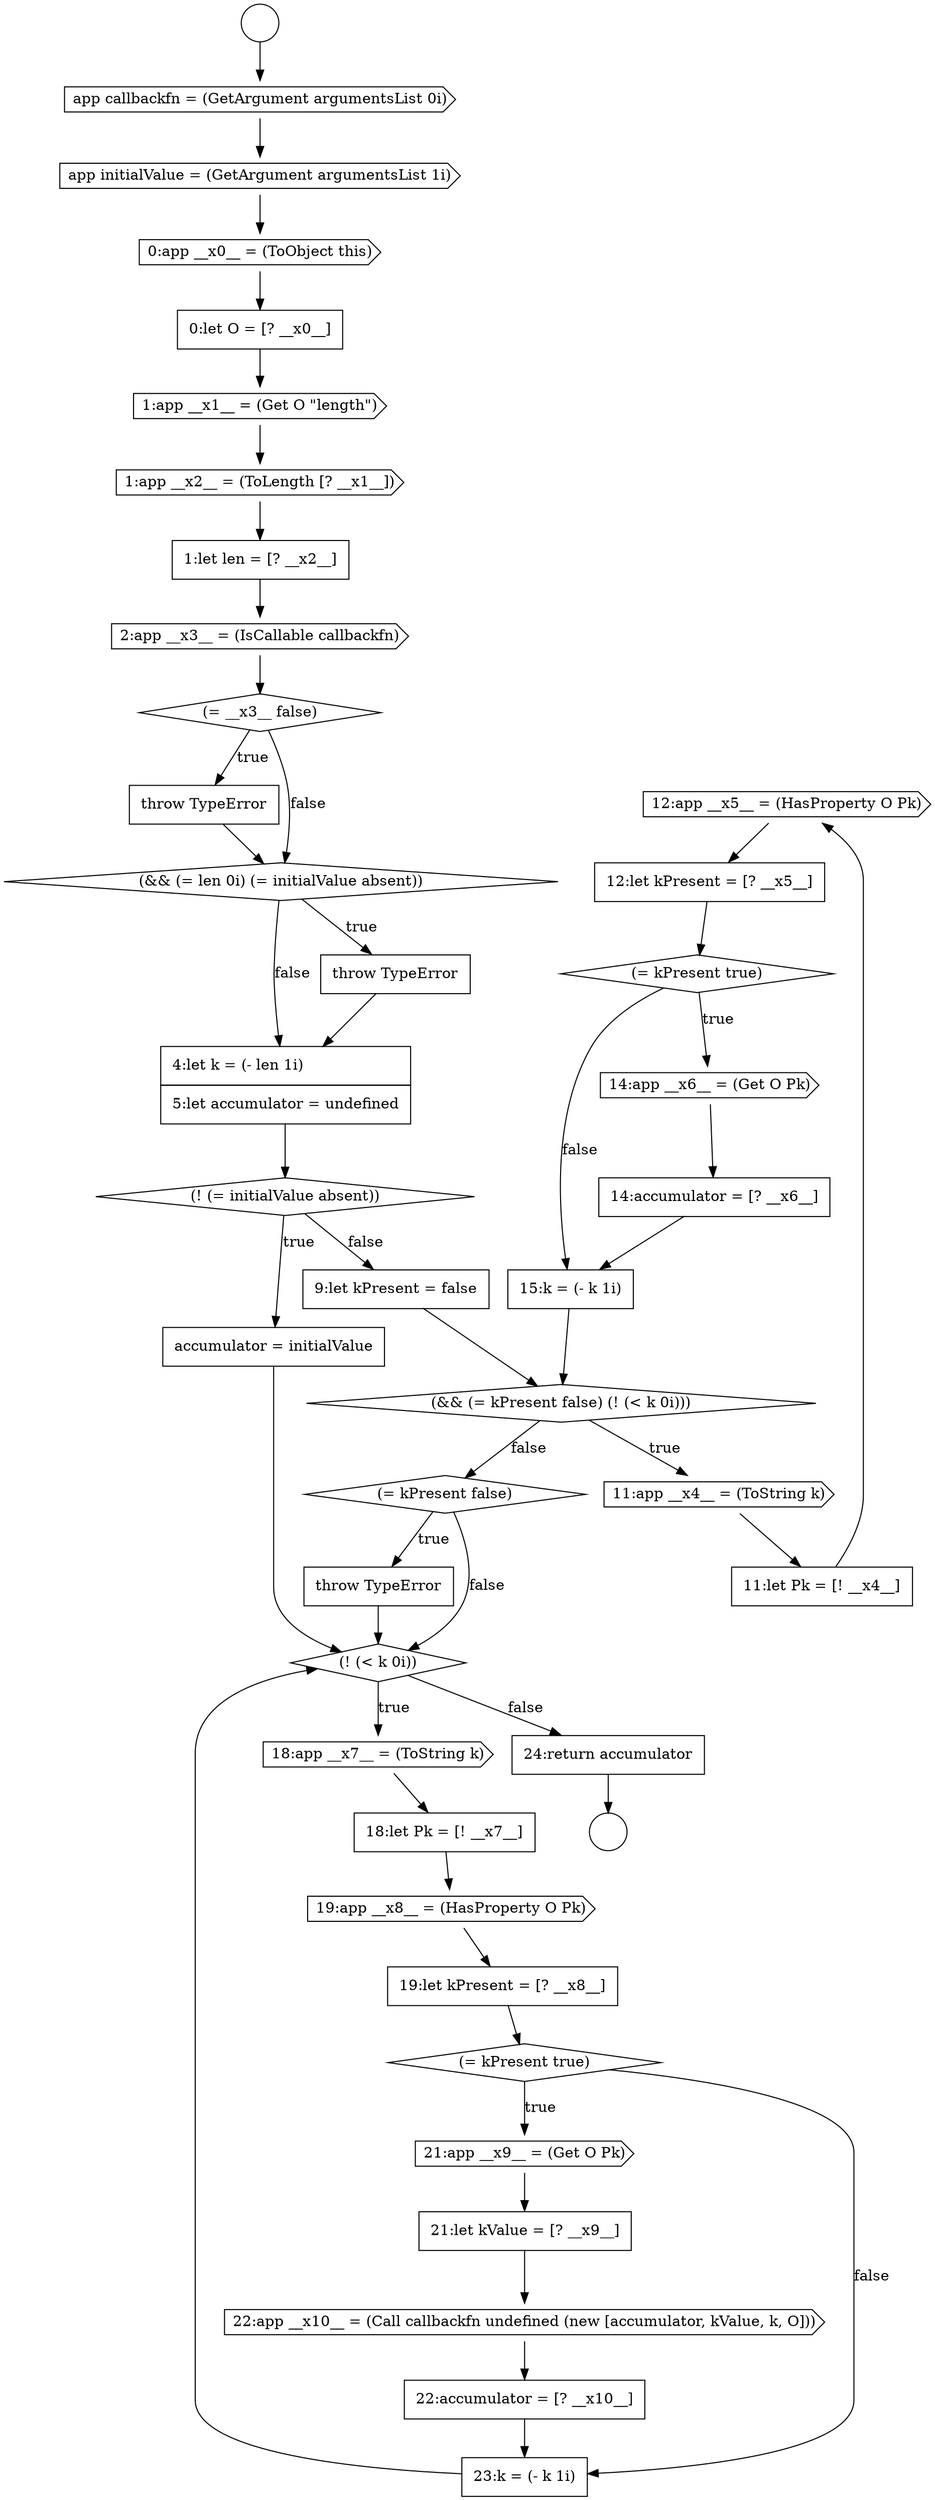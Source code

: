 digraph {
  node15083 [shape=cds, label=<<font color="black">12:app __x5__ = (HasProperty O Pk)</font>> color="black" fillcolor="white" style=filled]
  node15073 [shape=none, margin=0, label=<<font color="black">
    <table border="0" cellborder="1" cellspacing="0" cellpadding="10">
      <tr><td align="left">throw TypeError</td></tr>
    </table>
  </font>> color="black" fillcolor="white" style=filled]
  node15093 [shape=none, margin=0, label=<<font color="black">
    <table border="0" cellborder="1" cellspacing="0" cellpadding="10">
      <tr><td align="left">18:let Pk = [! __x7__]</td></tr>
    </table>
  </font>> color="black" fillcolor="white" style=filled]
  node15089 [shape=diamond, label=<<font color="black">(= kPresent false)</font>> color="black" fillcolor="white" style=filled]
  node15101 [shape=none, margin=0, label=<<font color="black">
    <table border="0" cellborder="1" cellspacing="0" cellpadding="10">
      <tr><td align="left">23:k = (- k 1i)</td></tr>
    </table>
  </font>> color="black" fillcolor="white" style=filled]
  node15081 [shape=cds, label=<<font color="black">11:app __x4__ = (ToString k)</font>> color="black" fillcolor="white" style=filled]
  node15068 [shape=cds, label=<<font color="black">1:app __x1__ = (Get O &quot;length&quot;)</font>> color="black" fillcolor="white" style=filled]
  node15094 [shape=cds, label=<<font color="black">19:app __x8__ = (HasProperty O Pk)</font>> color="black" fillcolor="white" style=filled]
  node15063 [shape=circle label=" " color="black" fillcolor="white" style=filled]
  node15090 [shape=none, margin=0, label=<<font color="black">
    <table border="0" cellborder="1" cellspacing="0" cellpadding="10">
      <tr><td align="left">throw TypeError</td></tr>
    </table>
  </font>> color="black" fillcolor="white" style=filled]
  node15084 [shape=none, margin=0, label=<<font color="black">
    <table border="0" cellborder="1" cellspacing="0" cellpadding="10">
      <tr><td align="left">12:let kPresent = [? __x5__]</td></tr>
    </table>
  </font>> color="black" fillcolor="white" style=filled]
  node15099 [shape=cds, label=<<font color="black">22:app __x10__ = (Call callbackfn undefined (new [accumulator, kValue, k, O]))</font>> color="black" fillcolor="white" style=filled]
  node15091 [shape=diamond, label=<<font color="black">(! (&lt; k 0i))</font>> color="black" fillcolor="white" style=filled]
  node15096 [shape=diamond, label=<<font color="black">(= kPresent true)</font>> color="black" fillcolor="white" style=filled]
  node15066 [shape=cds, label=<<font color="black">0:app __x0__ = (ToObject this)</font>> color="black" fillcolor="white" style=filled]
  node15098 [shape=none, margin=0, label=<<font color="black">
    <table border="0" cellborder="1" cellspacing="0" cellpadding="10">
      <tr><td align="left">21:let kValue = [? __x9__]</td></tr>
    </table>
  </font>> color="black" fillcolor="white" style=filled]
  node15072 [shape=diamond, label=<<font color="black">(= __x3__ false)</font>> color="black" fillcolor="white" style=filled]
  node15077 [shape=diamond, label=<<font color="black">(! (= initialValue absent))</font>> color="black" fillcolor="white" style=filled]
  node15092 [shape=cds, label=<<font color="black">18:app __x7__ = (ToString k)</font>> color="black" fillcolor="white" style=filled]
  node15087 [shape=none, margin=0, label=<<font color="black">
    <table border="0" cellborder="1" cellspacing="0" cellpadding="10">
      <tr><td align="left">14:accumulator = [? __x6__]</td></tr>
    </table>
  </font>> color="black" fillcolor="white" style=filled]
  node15082 [shape=none, margin=0, label=<<font color="black">
    <table border="0" cellborder="1" cellspacing="0" cellpadding="10">
      <tr><td align="left">11:let Pk = [! __x4__]</td></tr>
    </table>
  </font>> color="black" fillcolor="white" style=filled]
  node15097 [shape=cds, label=<<font color="black">21:app __x9__ = (Get O Pk)</font>> color="black" fillcolor="white" style=filled]
  node15078 [shape=none, margin=0, label=<<font color="black">
    <table border="0" cellborder="1" cellspacing="0" cellpadding="10">
      <tr><td align="left">accumulator = initialValue</td></tr>
    </table>
  </font>> color="black" fillcolor="white" style=filled]
  node15071 [shape=cds, label=<<font color="black">2:app __x3__ = (IsCallable callbackfn)</font>> color="black" fillcolor="white" style=filled]
  node15065 [shape=cds, label=<<font color="black">app initialValue = (GetArgument argumentsList 1i)</font>> color="black" fillcolor="white" style=filled]
  node15074 [shape=diamond, label=<<font color="black">(&amp;&amp; (= len 0i) (= initialValue absent))</font>> color="black" fillcolor="white" style=filled]
  node15069 [shape=cds, label=<<font color="black">1:app __x2__ = (ToLength [? __x1__])</font>> color="black" fillcolor="white" style=filled]
  node15062 [shape=circle label=" " color="black" fillcolor="white" style=filled]
  node15086 [shape=cds, label=<<font color="black">14:app __x6__ = (Get O Pk)</font>> color="black" fillcolor="white" style=filled]
  node15070 [shape=none, margin=0, label=<<font color="black">
    <table border="0" cellborder="1" cellspacing="0" cellpadding="10">
      <tr><td align="left">1:let len = [? __x2__]</td></tr>
    </table>
  </font>> color="black" fillcolor="white" style=filled]
  node15100 [shape=none, margin=0, label=<<font color="black">
    <table border="0" cellborder="1" cellspacing="0" cellpadding="10">
      <tr><td align="left">22:accumulator = [? __x10__]</td></tr>
    </table>
  </font>> color="black" fillcolor="white" style=filled]
  node15079 [shape=none, margin=0, label=<<font color="black">
    <table border="0" cellborder="1" cellspacing="0" cellpadding="10">
      <tr><td align="left">9:let kPresent = false</td></tr>
    </table>
  </font>> color="black" fillcolor="white" style=filled]
  node15080 [shape=diamond, label=<<font color="black">(&amp;&amp; (= kPresent false) (! (&lt; k 0i)))</font>> color="black" fillcolor="white" style=filled]
  node15102 [shape=none, margin=0, label=<<font color="black">
    <table border="0" cellborder="1" cellspacing="0" cellpadding="10">
      <tr><td align="left">24:return accumulator</td></tr>
    </table>
  </font>> color="black" fillcolor="white" style=filled]
  node15075 [shape=none, margin=0, label=<<font color="black">
    <table border="0" cellborder="1" cellspacing="0" cellpadding="10">
      <tr><td align="left">throw TypeError</td></tr>
    </table>
  </font>> color="black" fillcolor="white" style=filled]
  node15095 [shape=none, margin=0, label=<<font color="black">
    <table border="0" cellborder="1" cellspacing="0" cellpadding="10">
      <tr><td align="left">19:let kPresent = [? __x8__]</td></tr>
    </table>
  </font>> color="black" fillcolor="white" style=filled]
  node15085 [shape=diamond, label=<<font color="black">(= kPresent true)</font>> color="black" fillcolor="white" style=filled]
  node15067 [shape=none, margin=0, label=<<font color="black">
    <table border="0" cellborder="1" cellspacing="0" cellpadding="10">
      <tr><td align="left">0:let O = [? __x0__]</td></tr>
    </table>
  </font>> color="black" fillcolor="white" style=filled]
  node15088 [shape=none, margin=0, label=<<font color="black">
    <table border="0" cellborder="1" cellspacing="0" cellpadding="10">
      <tr><td align="left">15:k = (- k 1i)</td></tr>
    </table>
  </font>> color="black" fillcolor="white" style=filled]
  node15064 [shape=cds, label=<<font color="black">app callbackfn = (GetArgument argumentsList 0i)</font>> color="black" fillcolor="white" style=filled]
  node15076 [shape=none, margin=0, label=<<font color="black">
    <table border="0" cellborder="1" cellspacing="0" cellpadding="10">
      <tr><td align="left">4:let k = (- len 1i)</td></tr>
      <tr><td align="left">5:let accumulator = undefined</td></tr>
    </table>
  </font>> color="black" fillcolor="white" style=filled]
  node15077 -> node15078 [label=<<font color="black">true</font>> color="black"]
  node15077 -> node15079 [label=<<font color="black">false</font>> color="black"]
  node15080 -> node15081 [label=<<font color="black">true</font>> color="black"]
  node15080 -> node15089 [label=<<font color="black">false</font>> color="black"]
  node15100 -> node15101 [ color="black"]
  node15075 -> node15076 [ color="black"]
  node15083 -> node15084 [ color="black"]
  node15066 -> node15067 [ color="black"]
  node15092 -> node15093 [ color="black"]
  node15082 -> node15083 [ color="black"]
  node15091 -> node15092 [label=<<font color="black">true</font>> color="black"]
  node15091 -> node15102 [label=<<font color="black">false</font>> color="black"]
  node15081 -> node15082 [ color="black"]
  node15071 -> node15072 [ color="black"]
  node15101 -> node15091 [ color="black"]
  node15094 -> node15095 [ color="black"]
  node15067 -> node15068 [ color="black"]
  node15069 -> node15070 [ color="black"]
  node15097 -> node15098 [ color="black"]
  node15093 -> node15094 [ color="black"]
  node15085 -> node15086 [label=<<font color="black">true</font>> color="black"]
  node15085 -> node15088 [label=<<font color="black">false</font>> color="black"]
  node15079 -> node15080 [ color="black"]
  node15065 -> node15066 [ color="black"]
  node15090 -> node15091 [ color="black"]
  node15098 -> node15099 [ color="black"]
  node15064 -> node15065 [ color="black"]
  node15074 -> node15075 [label=<<font color="black">true</font>> color="black"]
  node15074 -> node15076 [label=<<font color="black">false</font>> color="black"]
  node15099 -> node15100 [ color="black"]
  node15095 -> node15096 [ color="black"]
  node15086 -> node15087 [ color="black"]
  node15062 -> node15064 [ color="black"]
  node15088 -> node15080 [ color="black"]
  node15102 -> node15063 [ color="black"]
  node15073 -> node15074 [ color="black"]
  node15078 -> node15091 [ color="black"]
  node15096 -> node15097 [label=<<font color="black">true</font>> color="black"]
  node15096 -> node15101 [label=<<font color="black">false</font>> color="black"]
  node15070 -> node15071 [ color="black"]
  node15076 -> node15077 [ color="black"]
  node15087 -> node15088 [ color="black"]
  node15072 -> node15073 [label=<<font color="black">true</font>> color="black"]
  node15072 -> node15074 [label=<<font color="black">false</font>> color="black"]
  node15068 -> node15069 [ color="black"]
  node15084 -> node15085 [ color="black"]
  node15089 -> node15090 [label=<<font color="black">true</font>> color="black"]
  node15089 -> node15091 [label=<<font color="black">false</font>> color="black"]
}
